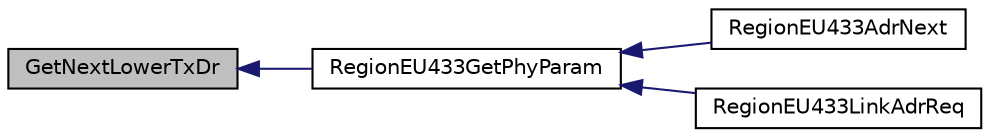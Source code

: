 digraph "GetNextLowerTxDr"
{
  edge [fontname="Helvetica",fontsize="10",labelfontname="Helvetica",labelfontsize="10"];
  node [fontname="Helvetica",fontsize="10",shape=record];
  rankdir="LR";
  Node9 [label="GetNextLowerTxDr",height=0.2,width=0.4,color="black", fillcolor="grey75", style="filled", fontcolor="black"];
  Node9 -> Node10 [dir="back",color="midnightblue",fontsize="10",style="solid",fontname="Helvetica"];
  Node10 [label="RegionEU433GetPhyParam",height=0.2,width=0.4,color="black", fillcolor="white", style="filled",URL="$group___r_e_g_i_o_n_e_u433.html#ga407d34fe6c7dea18b07732d03b62894b",tooltip="The function gets a value of a specific phy attribute. "];
  Node10 -> Node11 [dir="back",color="midnightblue",fontsize="10",style="solid",fontname="Helvetica"];
  Node11 [label="RegionEU433AdrNext",height=0.2,width=0.4,color="black", fillcolor="white", style="filled",URL="$group___r_e_g_i_o_n_e_u433.html#ga97dd9f8ccc0f0e354e4ccc2e3b3d4e6c",tooltip="Calculates the next datarate to set, when ADR is on or off. "];
  Node10 -> Node12 [dir="back",color="midnightblue",fontsize="10",style="solid",fontname="Helvetica"];
  Node12 [label="RegionEU433LinkAdrReq",height=0.2,width=0.4,color="black", fillcolor="white", style="filled",URL="$group___r_e_g_i_o_n_e_u433.html#gafd3e374d9048e67d54d1fa90b8d18723",tooltip="The function processes a Link ADR Request. "];
}
